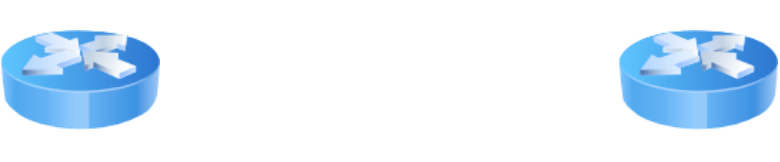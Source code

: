 <mxfile version="21.6.8" type="github">
  <diagram name="ページ1" id="CWkv1fQP9HciS20XrLr_">
    <mxGraphModel dx="1914" dy="991" grid="0" gridSize="10" guides="1" tooltips="1" connect="1" arrows="1" fold="1" page="1" pageScale="1" pageWidth="827" pageHeight="1169" math="0" shadow="0">
      <root>
        <mxCell id="0" />
        <mxCell id="1" parent="0" />
        <mxCell id="4QEiF2TuoCkcyrNfOcC0-1" value="" style="image;html=1;image=img/lib/clip_art/networking/Router_Icon_128x128.png" parent="1" vertex="1">
          <mxGeometry x="249" y="121" width="80" height="80" as="geometry" />
        </mxCell>
        <mxCell id="4QEiF2TuoCkcyrNfOcC0-2" value="" style="image;html=1;image=img/lib/clip_art/networking/Router_Icon_128x128.png" parent="1" vertex="1">
          <mxGeometry x="558" y="121" width="80" height="80" as="geometry" />
        </mxCell>
      </root>
    </mxGraphModel>
  </diagram>
</mxfile>
